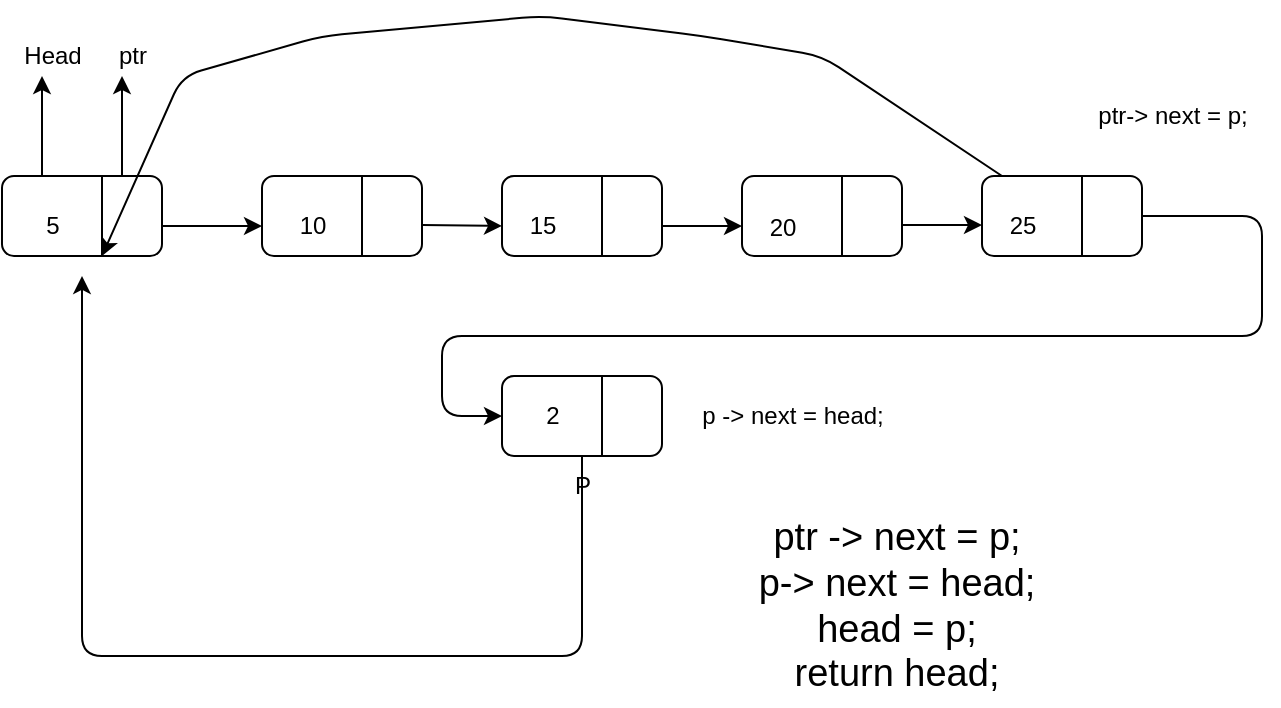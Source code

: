 <mxfile>
    <diagram id="wl1K1kncIE_lXAdCn4W2" name="Page-1">
        <mxGraphModel dx="746" dy="528" grid="1" gridSize="10" guides="1" tooltips="1" connect="1" arrows="1" fold="1" page="1" pageScale="1" pageWidth="850" pageHeight="1100" math="0" shadow="0">
            <root>
                <mxCell id="0"/>
                <mxCell id="1" parent="0"/>
                <mxCell id="2" value="" style="rounded=1;whiteSpace=wrap;html=1;" vertex="1" parent="1">
                    <mxGeometry x="108" y="350" width="80" height="40" as="geometry"/>
                </mxCell>
                <mxCell id="3" value="" style="endArrow=none;html=1;" edge="1" parent="1">
                    <mxGeometry width="50" height="50" relative="1" as="geometry">
                        <mxPoint x="158" y="390" as="sourcePoint"/>
                        <mxPoint x="158" y="350" as="targetPoint"/>
                    </mxGeometry>
                </mxCell>
                <mxCell id="4" value="" style="rounded=1;whiteSpace=wrap;html=1;" vertex="1" parent="1">
                    <mxGeometry x="238" y="350" width="80" height="40" as="geometry"/>
                </mxCell>
                <mxCell id="5" value="" style="endArrow=none;html=1;" edge="1" parent="1">
                    <mxGeometry width="50" height="50" relative="1" as="geometry">
                        <mxPoint x="288" y="390" as="sourcePoint"/>
                        <mxPoint x="288" y="350" as="targetPoint"/>
                    </mxGeometry>
                </mxCell>
                <mxCell id="6" value="" style="rounded=1;whiteSpace=wrap;html=1;" vertex="1" parent="1">
                    <mxGeometry x="358" y="350" width="80" height="40" as="geometry"/>
                </mxCell>
                <mxCell id="7" value="" style="endArrow=none;html=1;" edge="1" parent="1">
                    <mxGeometry width="50" height="50" relative="1" as="geometry">
                        <mxPoint x="408" y="390" as="sourcePoint"/>
                        <mxPoint x="408" y="350" as="targetPoint"/>
                    </mxGeometry>
                </mxCell>
                <mxCell id="8" value="" style="rounded=1;whiteSpace=wrap;html=1;" vertex="1" parent="1">
                    <mxGeometry x="478" y="350" width="80" height="40" as="geometry"/>
                </mxCell>
                <mxCell id="9" value="" style="endArrow=none;html=1;" edge="1" parent="1">
                    <mxGeometry width="50" height="50" relative="1" as="geometry">
                        <mxPoint x="528" y="390" as="sourcePoint"/>
                        <mxPoint x="528" y="350" as="targetPoint"/>
                    </mxGeometry>
                </mxCell>
                <mxCell id="10" style="edgeStyle=none;html=1;" edge="1" parent="1" source="11">
                    <mxGeometry relative="1" as="geometry">
                        <mxPoint x="158" y="390" as="targetPoint"/>
                        <Array as="points">
                            <mxPoint x="518" y="290"/>
                            <mxPoint x="458" y="280"/>
                            <mxPoint x="378" y="270"/>
                            <mxPoint x="268" y="280"/>
                            <mxPoint x="198" y="300"/>
                        </Array>
                    </mxGeometry>
                </mxCell>
                <mxCell id="30" value="" style="edgeStyle=none;html=1;entryX=0;entryY=0.5;entryDx=0;entryDy=0;" edge="1" parent="1" source="11" target="24">
                    <mxGeometry relative="1" as="geometry">
                        <mxPoint x="328" y="480" as="targetPoint"/>
                        <Array as="points">
                            <mxPoint x="738" y="370"/>
                            <mxPoint x="738" y="430"/>
                            <mxPoint x="328" y="430"/>
                            <mxPoint x="328" y="470"/>
                        </Array>
                    </mxGeometry>
                </mxCell>
                <mxCell id="11" value="" style="rounded=1;whiteSpace=wrap;html=1;" vertex="1" parent="1">
                    <mxGeometry x="598" y="350" width="80" height="40" as="geometry"/>
                </mxCell>
                <mxCell id="12" value="" style="endArrow=none;html=1;" edge="1" parent="1">
                    <mxGeometry width="50" height="50" relative="1" as="geometry">
                        <mxPoint x="648" y="390" as="sourcePoint"/>
                        <mxPoint x="648" y="350" as="targetPoint"/>
                    </mxGeometry>
                </mxCell>
                <mxCell id="13" value="5" style="text;html=1;align=center;verticalAlign=middle;resizable=0;points=[];autosize=1;strokeColor=none;fillColor=none;" vertex="1" parent="1">
                    <mxGeometry x="118" y="360" width="30" height="30" as="geometry"/>
                </mxCell>
                <mxCell id="14" value="10" style="text;html=1;align=center;verticalAlign=middle;resizable=0;points=[];autosize=1;strokeColor=none;fillColor=none;" vertex="1" parent="1">
                    <mxGeometry x="243" y="360" width="40" height="30" as="geometry"/>
                </mxCell>
                <mxCell id="15" value="15" style="text;html=1;align=center;verticalAlign=middle;resizable=0;points=[];autosize=1;strokeColor=none;fillColor=none;" vertex="1" parent="1">
                    <mxGeometry x="358" y="360" width="40" height="30" as="geometry"/>
                </mxCell>
                <mxCell id="16" value="20" style="text;html=1;align=center;verticalAlign=middle;resizable=0;points=[];autosize=1;strokeColor=none;fillColor=none;" vertex="1" parent="1">
                    <mxGeometry x="478" y="361" width="40" height="30" as="geometry"/>
                </mxCell>
                <mxCell id="17" value="25" style="text;html=1;align=center;verticalAlign=middle;resizable=0;points=[];autosize=1;strokeColor=none;fillColor=none;" vertex="1" parent="1">
                    <mxGeometry x="598" y="360" width="40" height="30" as="geometry"/>
                </mxCell>
                <mxCell id="18" value="" style="endArrow=classic;html=1;exitX=1;exitY=0.5;exitDx=0;exitDy=0;entryX=0;entryY=0.5;entryDx=0;entryDy=0;" edge="1" parent="1">
                    <mxGeometry width="50" height="50" relative="1" as="geometry">
                        <mxPoint x="188" y="375" as="sourcePoint"/>
                        <mxPoint x="238" y="375" as="targetPoint"/>
                        <Array as="points">
                            <mxPoint x="208" y="375"/>
                        </Array>
                    </mxGeometry>
                </mxCell>
                <mxCell id="19" value="" style="endArrow=classic;html=1;exitX=1;exitY=0.5;exitDx=0;exitDy=0;" edge="1" parent="1">
                    <mxGeometry width="50" height="50" relative="1" as="geometry">
                        <mxPoint x="318" y="374.5" as="sourcePoint"/>
                        <mxPoint x="358" y="375" as="targetPoint"/>
                    </mxGeometry>
                </mxCell>
                <mxCell id="20" value="" style="endArrow=classic;html=1;" edge="1" parent="1">
                    <mxGeometry width="50" height="50" relative="1" as="geometry">
                        <mxPoint x="438" y="375" as="sourcePoint"/>
                        <mxPoint x="478" y="375" as="targetPoint"/>
                    </mxGeometry>
                </mxCell>
                <mxCell id="21" value="" style="endArrow=classic;html=1;" edge="1" parent="1">
                    <mxGeometry width="50" height="50" relative="1" as="geometry">
                        <mxPoint x="558" y="374.5" as="sourcePoint"/>
                        <mxPoint x="598" y="374.5" as="targetPoint"/>
                    </mxGeometry>
                </mxCell>
                <mxCell id="22" value="" style="endArrow=classic;html=1;" edge="1" parent="1">
                    <mxGeometry width="50" height="50" relative="1" as="geometry">
                        <mxPoint x="128" y="350" as="sourcePoint"/>
                        <mxPoint x="128" y="300" as="targetPoint"/>
                    </mxGeometry>
                </mxCell>
                <mxCell id="23" value="Head" style="text;html=1;align=center;verticalAlign=middle;resizable=0;points=[];autosize=1;strokeColor=none;fillColor=none;" vertex="1" parent="1">
                    <mxGeometry x="108" y="275" width="50" height="30" as="geometry"/>
                </mxCell>
                <mxCell id="28" value="" style="edgeStyle=none;html=1;entryX=1;entryY=1.333;entryDx=0;entryDy=0;entryPerimeter=0;" edge="1" parent="1" source="24" target="13">
                    <mxGeometry relative="1" as="geometry">
                        <mxPoint x="148" y="430" as="targetPoint"/>
                        <Array as="points">
                            <mxPoint x="398" y="590"/>
                            <mxPoint x="148" y="590"/>
                        </Array>
                    </mxGeometry>
                </mxCell>
                <mxCell id="24" value="" style="rounded=1;whiteSpace=wrap;html=1;" vertex="1" parent="1">
                    <mxGeometry x="358" y="450" width="80" height="40" as="geometry"/>
                </mxCell>
                <mxCell id="25" value="" style="endArrow=none;html=1;" edge="1" parent="1">
                    <mxGeometry width="50" height="50" relative="1" as="geometry">
                        <mxPoint x="408" y="490" as="sourcePoint"/>
                        <mxPoint x="408" y="450" as="targetPoint"/>
                    </mxGeometry>
                </mxCell>
                <mxCell id="26" value="2" style="text;html=1;align=center;verticalAlign=middle;resizable=0;points=[];autosize=1;strokeColor=none;fillColor=none;" vertex="1" parent="1">
                    <mxGeometry x="368" y="455" width="30" height="30" as="geometry"/>
                </mxCell>
                <mxCell id="32" value="" style="endArrow=classic;html=1;" edge="1" parent="1">
                    <mxGeometry width="50" height="50" relative="1" as="geometry">
                        <mxPoint x="168" y="350" as="sourcePoint"/>
                        <mxPoint x="168" y="300" as="targetPoint"/>
                    </mxGeometry>
                </mxCell>
                <mxCell id="33" value="ptr" style="text;html=1;align=center;verticalAlign=middle;resizable=0;points=[];autosize=1;strokeColor=none;fillColor=none;" vertex="1" parent="1">
                    <mxGeometry x="153" y="275" width="40" height="30" as="geometry"/>
                </mxCell>
                <mxCell id="34" value="P" style="text;html=1;align=center;verticalAlign=middle;resizable=0;points=[];autosize=1;strokeColor=none;fillColor=none;" vertex="1" parent="1">
                    <mxGeometry x="383" y="490" width="30" height="30" as="geometry"/>
                </mxCell>
                <mxCell id="35" value="ptr-&amp;gt; next = p;&lt;br&gt;" style="text;html=1;align=center;verticalAlign=middle;resizable=0;points=[];autosize=1;strokeColor=none;fillColor=none;" vertex="1" parent="1">
                    <mxGeometry x="643" y="305" width="100" height="30" as="geometry"/>
                </mxCell>
                <mxCell id="36" value="p -&amp;gt; next = head;" style="text;html=1;align=center;verticalAlign=middle;resizable=0;points=[];autosize=1;strokeColor=none;fillColor=none;" vertex="1" parent="1">
                    <mxGeometry x="448" y="455" width="110" height="30" as="geometry"/>
                </mxCell>
                <mxCell id="37" value="ptr -&amp;gt; next = p;&lt;br style=&quot;font-size: 19px;&quot;&gt;p-&amp;gt; next = head;&lt;br style=&quot;font-size: 19px;&quot;&gt;head = p;&lt;br style=&quot;font-size: 19px;&quot;&gt;return head;" style="text;html=1;align=center;verticalAlign=middle;resizable=0;points=[];autosize=1;strokeColor=none;fillColor=none;fontSize=19;" vertex="1" parent="1">
                    <mxGeometry x="475" y="515" width="160" height="100" as="geometry"/>
                </mxCell>
            </root>
        </mxGraphModel>
    </diagram>
</mxfile>